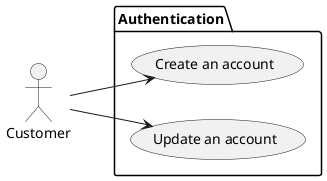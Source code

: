 @startuml

left to right direction

:Customer: as customer

package "Authentication" {
  usecase "Create an account" as a1
  usecase "Update an account" as a2
}

customer --> a1
customer --> a2

@enduml
